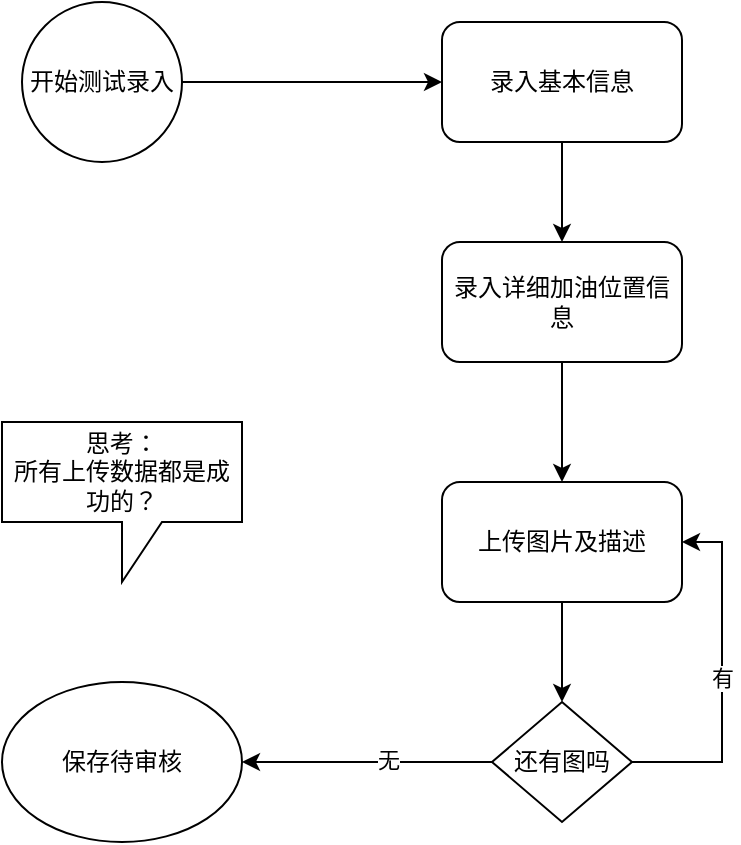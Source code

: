 <mxfile version="17.1.0" type="github">
  <diagram id="QqMGb3HEDdaKd95GT7UP" name="Page-1">
    <mxGraphModel dx="830" dy="463" grid="1" gridSize="10" guides="1" tooltips="1" connect="1" arrows="1" fold="1" page="1" pageScale="1" pageWidth="827" pageHeight="1169" math="0" shadow="0">
      <root>
        <mxCell id="0" />
        <mxCell id="1" parent="0" />
        <mxCell id="Y_w5nPJDf5opE5NmH8y6-10" style="edgeStyle=orthogonalEdgeStyle;rounded=0;orthogonalLoop=1;jettySize=auto;html=1;entryX=0;entryY=0.5;entryDx=0;entryDy=0;" edge="1" parent="1" source="Y_w5nPJDf5opE5NmH8y6-1" target="Y_w5nPJDf5opE5NmH8y6-2">
          <mxGeometry relative="1" as="geometry" />
        </mxCell>
        <mxCell id="Y_w5nPJDf5opE5NmH8y6-1" value="开始测试录入" style="ellipse;whiteSpace=wrap;html=1;aspect=fixed;" vertex="1" parent="1">
          <mxGeometry x="70" y="100" width="80" height="80" as="geometry" />
        </mxCell>
        <mxCell id="Y_w5nPJDf5opE5NmH8y6-11" style="edgeStyle=orthogonalEdgeStyle;rounded=0;orthogonalLoop=1;jettySize=auto;html=1;entryX=0.5;entryY=0;entryDx=0;entryDy=0;" edge="1" parent="1" source="Y_w5nPJDf5opE5NmH8y6-2" target="Y_w5nPJDf5opE5NmH8y6-3">
          <mxGeometry relative="1" as="geometry" />
        </mxCell>
        <mxCell id="Y_w5nPJDf5opE5NmH8y6-2" value="录入基本信息" style="rounded=1;whiteSpace=wrap;html=1;" vertex="1" parent="1">
          <mxGeometry x="280" y="110" width="120" height="60" as="geometry" />
        </mxCell>
        <mxCell id="Y_w5nPJDf5opE5NmH8y6-12" style="edgeStyle=orthogonalEdgeStyle;rounded=0;orthogonalLoop=1;jettySize=auto;html=1;entryX=0.5;entryY=0;entryDx=0;entryDy=0;" edge="1" parent="1" source="Y_w5nPJDf5opE5NmH8y6-3" target="Y_w5nPJDf5opE5NmH8y6-6">
          <mxGeometry relative="1" as="geometry" />
        </mxCell>
        <mxCell id="Y_w5nPJDf5opE5NmH8y6-3" value="录入详细加油位置信息" style="rounded=1;whiteSpace=wrap;html=1;" vertex="1" parent="1">
          <mxGeometry x="280" y="220" width="120" height="60" as="geometry" />
        </mxCell>
        <mxCell id="Y_w5nPJDf5opE5NmH8y6-13" style="edgeStyle=orthogonalEdgeStyle;rounded=0;orthogonalLoop=1;jettySize=auto;html=1;entryX=0.5;entryY=0;entryDx=0;entryDy=0;" edge="1" parent="1" source="Y_w5nPJDf5opE5NmH8y6-6" target="Y_w5nPJDf5opE5NmH8y6-7">
          <mxGeometry relative="1" as="geometry">
            <mxPoint x="350" y="440" as="targetPoint" />
          </mxGeometry>
        </mxCell>
        <mxCell id="Y_w5nPJDf5opE5NmH8y6-6" value="上传图片及描述" style="rounded=1;whiteSpace=wrap;html=1;" vertex="1" parent="1">
          <mxGeometry x="280" y="340" width="120" height="60" as="geometry" />
        </mxCell>
        <mxCell id="Y_w5nPJDf5opE5NmH8y6-14" value="有" style="edgeStyle=orthogonalEdgeStyle;rounded=0;orthogonalLoop=1;jettySize=auto;html=1;entryX=1;entryY=0.5;entryDx=0;entryDy=0;" edge="1" parent="1" source="Y_w5nPJDf5opE5NmH8y6-7" target="Y_w5nPJDf5opE5NmH8y6-6">
          <mxGeometry relative="1" as="geometry">
            <Array as="points">
              <mxPoint x="420" y="480" />
              <mxPoint x="420" y="370" />
            </Array>
          </mxGeometry>
        </mxCell>
        <mxCell id="Y_w5nPJDf5opE5NmH8y6-15" style="edgeStyle=orthogonalEdgeStyle;rounded=0;orthogonalLoop=1;jettySize=auto;html=1;entryX=1;entryY=0.5;entryDx=0;entryDy=0;" edge="1" parent="1" source="Y_w5nPJDf5opE5NmH8y6-7" target="Y_w5nPJDf5opE5NmH8y6-9">
          <mxGeometry relative="1" as="geometry" />
        </mxCell>
        <mxCell id="Y_w5nPJDf5opE5NmH8y6-16" value="无" style="edgeLabel;html=1;align=center;verticalAlign=middle;resizable=0;points=[];" vertex="1" connectable="0" parent="Y_w5nPJDf5opE5NmH8y6-15">
          <mxGeometry x="-0.165" y="-1" relative="1" as="geometry">
            <mxPoint as="offset" />
          </mxGeometry>
        </mxCell>
        <mxCell id="Y_w5nPJDf5opE5NmH8y6-7" value="还有图吗" style="rhombus;whiteSpace=wrap;html=1;" vertex="1" parent="1">
          <mxGeometry x="305" y="450" width="70" height="60" as="geometry" />
        </mxCell>
        <mxCell id="Y_w5nPJDf5opE5NmH8y6-9" value="保存待审核" style="ellipse;whiteSpace=wrap;html=1;" vertex="1" parent="1">
          <mxGeometry x="60" y="440" width="120" height="80" as="geometry" />
        </mxCell>
        <mxCell id="Y_w5nPJDf5opE5NmH8y6-17" value="思考：&lt;br&gt;所有上传数据都是成功的？" style="shape=callout;whiteSpace=wrap;html=1;perimeter=calloutPerimeter;" vertex="1" parent="1">
          <mxGeometry x="60" y="310" width="120" height="80" as="geometry" />
        </mxCell>
      </root>
    </mxGraphModel>
  </diagram>
</mxfile>

